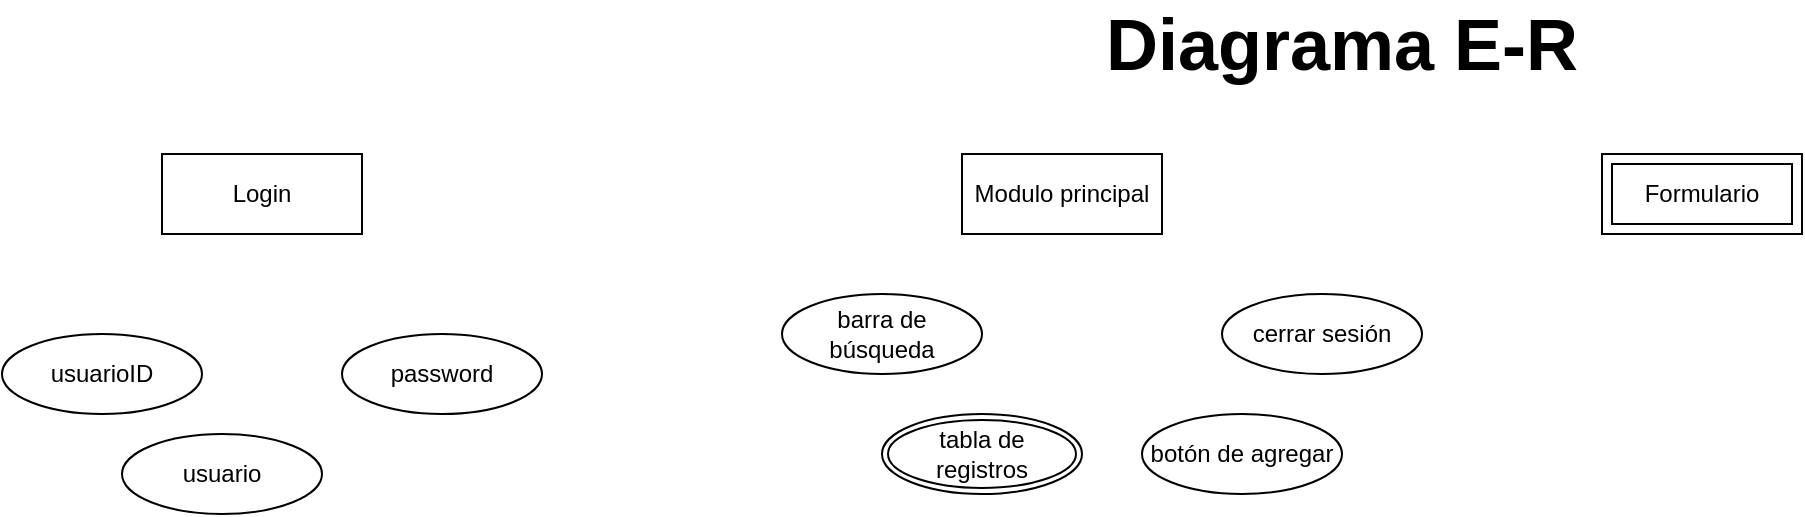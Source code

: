 <mxfile version="26.0.6" pages="3">
  <diagram name="Página-1" id="5ThhOrdRXqjYKLAJzV4n">
    <mxGraphModel dx="875" dy="513" grid="1" gridSize="10" guides="1" tooltips="1" connect="1" arrows="1" fold="1" page="1" pageScale="1" pageWidth="827" pageHeight="1169" background="none" math="0" shadow="0">
      <root>
        <mxCell id="0" />
        <mxCell id="1" parent="0" />
        <mxCell id="qsqK5V_Lun_oDQ4iL3AC-22" value="&lt;font style=&quot;font-size: 36px;&quot;&gt;&lt;b&gt;Diagrama E-R&lt;/b&gt;&lt;/font&gt;" style="text;html=1;align=center;verticalAlign=middle;whiteSpace=wrap;rounded=0;" vertex="1" parent="1">
          <mxGeometry x="620" y="90" width="260" height="30" as="geometry" />
        </mxCell>
        <mxCell id="5daOACEmpl3CZgbu8e9W-1" value="usuarioID" style="ellipse;whiteSpace=wrap;html=1;align=center;" vertex="1" parent="1">
          <mxGeometry x="80" y="250" width="100" height="40" as="geometry" />
        </mxCell>
        <mxCell id="5daOACEmpl3CZgbu8e9W-2" value="Login" style="whiteSpace=wrap;html=1;align=center;" vertex="1" parent="1">
          <mxGeometry x="160" y="160" width="100" height="40" as="geometry" />
        </mxCell>
        <mxCell id="5daOACEmpl3CZgbu8e9W-3" value="usuario" style="ellipse;whiteSpace=wrap;html=1;align=center;" vertex="1" parent="1">
          <mxGeometry x="140" y="300" width="100" height="40" as="geometry" />
        </mxCell>
        <mxCell id="5daOACEmpl3CZgbu8e9W-4" value="password" style="ellipse;whiteSpace=wrap;html=1;align=center;" vertex="1" parent="1">
          <mxGeometry x="250" y="250" width="100" height="40" as="geometry" />
        </mxCell>
        <mxCell id="5daOACEmpl3CZgbu8e9W-6" value="Modulo principal" style="whiteSpace=wrap;html=1;align=center;" vertex="1" parent="1">
          <mxGeometry x="560" y="160" width="100" height="40" as="geometry" />
        </mxCell>
        <mxCell id="5daOACEmpl3CZgbu8e9W-8" value="cerrar sesión" style="ellipse;whiteSpace=wrap;html=1;align=center;" vertex="1" parent="1">
          <mxGeometry x="690" y="230" width="100" height="40" as="geometry" />
        </mxCell>
        <mxCell id="5daOACEmpl3CZgbu8e9W-10" value="barra de búsqueda" style="ellipse;whiteSpace=wrap;html=1;align=center;" vertex="1" parent="1">
          <mxGeometry x="470" y="230" width="100" height="40" as="geometry" />
        </mxCell>
        <mxCell id="5daOACEmpl3CZgbu8e9W-11" value="botón de agregar" style="ellipse;whiteSpace=wrap;html=1;align=center;" vertex="1" parent="1">
          <mxGeometry x="650" y="290" width="100" height="40" as="geometry" />
        </mxCell>
        <mxCell id="5daOACEmpl3CZgbu8e9W-13" value="Formulario" style="shape=ext;margin=3;double=1;whiteSpace=wrap;html=1;align=center;" vertex="1" parent="1">
          <mxGeometry x="880" y="160" width="100" height="40" as="geometry" />
        </mxCell>
        <mxCell id="5daOACEmpl3CZgbu8e9W-14" value="tabla de registros" style="ellipse;shape=doubleEllipse;margin=3;whiteSpace=wrap;html=1;align=center;" vertex="1" parent="1">
          <mxGeometry x="520" y="290" width="100" height="40" as="geometry" />
        </mxCell>
      </root>
    </mxGraphModel>
  </diagram>
  <diagram id="0GYleN4v3BfKRqCHh06H" name="Página-2">
    <mxGraphModel dx="937" dy="550" grid="1" gridSize="10" guides="1" tooltips="1" connect="1" arrows="1" fold="1" page="1" pageScale="1" pageWidth="827" pageHeight="1169" math="0" shadow="0">
      <root>
        <mxCell id="0" />
        <mxCell id="1" parent="0" />
        <mxCell id="pWEZfmIe4ZQTMPJSylkp-1" value="&lt;font style=&quot;font-size: 32px;&quot;&gt;&lt;b&gt;Modelo UML&lt;/b&gt;&lt;/font&gt;" style="text;html=1;align=center;verticalAlign=middle;whiteSpace=wrap;rounded=0;" vertex="1" parent="1">
          <mxGeometry x="260" y="50" width="260" height="40" as="geometry" />
        </mxCell>
        <mxCell id="pWEZfmIe4ZQTMPJSylkp-2" value="Actor" style="shape=umlActor;verticalLabelPosition=bottom;verticalAlign=top;html=1;outlineConnect=0;" vertex="1" parent="1">
          <mxGeometry x="80" y="280" width="30" height="60" as="geometry" />
        </mxCell>
      </root>
    </mxGraphModel>
  </diagram>
  <diagram id="LAXCyVZ1Ko1vzhRiOoZM" name="Página-3">
    <mxGraphModel dx="452" dy="266" grid="1" gridSize="10" guides="1" tooltips="1" connect="1" arrows="1" fold="1" page="1" pageScale="1" pageWidth="827" pageHeight="1169" math="0" shadow="0">
      <root>
        <mxCell id="0" />
        <mxCell id="1" parent="0" />
        <mxCell id="Wwdv9FpaUocMF8_tlfk--1" value="&lt;font style=&quot;font-size: 33px;&quot;&gt;&lt;b&gt;CRUD de las tablas BDD&lt;/b&gt;&lt;/font&gt;&lt;div&gt;&lt;font style=&quot;font-size: 33px;&quot;&gt;&lt;b&gt;DIAGRAMA Entidad Relacion(E-R)&lt;/b&gt;&lt;/font&gt;&lt;/div&gt;" style="text;html=1;align=center;verticalAlign=middle;whiteSpace=wrap;rounded=0;" vertex="1" parent="1">
          <mxGeometry x="131" y="50" width="566" height="10" as="geometry" />
        </mxCell>
        <mxCell id="iKL4ipsDt-ZWCfh8Q3F6-1" value="&lt;font style=&quot;font-size: 16px;&quot;&gt;Sistema RH&lt;/font&gt;&lt;div&gt;&lt;br&gt;&lt;/div&gt;" style="text;align=center;fontStyle=1;verticalAlign=middle;spacingLeft=3;spacingRight=3;strokeColor=none;rotatable=0;points=[[0,0.5],[1,0.5]];portConstraint=eastwest;html=1;" vertex="1" parent="1">
          <mxGeometry x="380" y="120" width="80" height="26" as="geometry" />
        </mxCell>
        <mxCell id="ERATCwCLcQ5rSmDq0S_E-3" value="Login" style="shape=table;startSize=30;container=1;collapsible=1;childLayout=tableLayout;fixedRows=1;rowLines=0;fontStyle=1;align=center;resizeLast=1;html=1;" vertex="1" parent="1">
          <mxGeometry x="180" y="210" width="180" height="150" as="geometry" />
        </mxCell>
        <mxCell id="ERATCwCLcQ5rSmDq0S_E-4" value="" style="shape=tableRow;horizontal=0;startSize=0;swimlaneHead=0;swimlaneBody=0;fillColor=none;collapsible=0;dropTarget=0;points=[[0,0.5],[1,0.5]];portConstraint=eastwest;top=0;left=0;right=0;bottom=1;" vertex="1" parent="ERATCwCLcQ5rSmDq0S_E-3">
          <mxGeometry y="30" width="180" height="30" as="geometry" />
        </mxCell>
        <mxCell id="ERATCwCLcQ5rSmDq0S_E-5" value="PK" style="shape=partialRectangle;connectable=0;fillColor=none;top=0;left=0;bottom=0;right=0;fontStyle=1;overflow=hidden;whiteSpace=wrap;html=1;" vertex="1" parent="ERATCwCLcQ5rSmDq0S_E-4">
          <mxGeometry width="30" height="30" as="geometry">
            <mxRectangle width="30" height="30" as="alternateBounds" />
          </mxGeometry>
        </mxCell>
        <mxCell id="ERATCwCLcQ5rSmDq0S_E-6" value="UniqueID" style="shape=partialRectangle;connectable=0;fillColor=none;top=0;left=0;bottom=0;right=0;align=left;spacingLeft=6;fontStyle=5;overflow=hidden;whiteSpace=wrap;html=1;" vertex="1" parent="ERATCwCLcQ5rSmDq0S_E-4">
          <mxGeometry x="30" width="150" height="30" as="geometry">
            <mxRectangle width="150" height="30" as="alternateBounds" />
          </mxGeometry>
        </mxCell>
        <mxCell id="ERATCwCLcQ5rSmDq0S_E-7" value="" style="shape=tableRow;horizontal=0;startSize=0;swimlaneHead=0;swimlaneBody=0;fillColor=none;collapsible=0;dropTarget=0;points=[[0,0.5],[1,0.5]];portConstraint=eastwest;top=0;left=0;right=0;bottom=0;" vertex="1" parent="ERATCwCLcQ5rSmDq0S_E-3">
          <mxGeometry y="60" width="180" height="30" as="geometry" />
        </mxCell>
        <mxCell id="ERATCwCLcQ5rSmDq0S_E-8" value="" style="shape=partialRectangle;connectable=0;fillColor=none;top=0;left=0;bottom=0;right=0;editable=1;overflow=hidden;whiteSpace=wrap;html=1;" vertex="1" parent="ERATCwCLcQ5rSmDq0S_E-7">
          <mxGeometry width="30" height="30" as="geometry">
            <mxRectangle width="30" height="30" as="alternateBounds" />
          </mxGeometry>
        </mxCell>
        <mxCell id="ERATCwCLcQ5rSmDq0S_E-9" value="Row 1" style="shape=partialRectangle;connectable=0;fillColor=none;top=0;left=0;bottom=0;right=0;align=left;spacingLeft=6;overflow=hidden;whiteSpace=wrap;html=1;" vertex="1" parent="ERATCwCLcQ5rSmDq0S_E-7">
          <mxGeometry x="30" width="150" height="30" as="geometry">
            <mxRectangle width="150" height="30" as="alternateBounds" />
          </mxGeometry>
        </mxCell>
        <mxCell id="ERATCwCLcQ5rSmDq0S_E-10" value="" style="shape=tableRow;horizontal=0;startSize=0;swimlaneHead=0;swimlaneBody=0;fillColor=none;collapsible=0;dropTarget=0;points=[[0,0.5],[1,0.5]];portConstraint=eastwest;top=0;left=0;right=0;bottom=0;" vertex="1" parent="ERATCwCLcQ5rSmDq0S_E-3">
          <mxGeometry y="90" width="180" height="30" as="geometry" />
        </mxCell>
        <mxCell id="ERATCwCLcQ5rSmDq0S_E-11" value="" style="shape=partialRectangle;connectable=0;fillColor=none;top=0;left=0;bottom=0;right=0;editable=1;overflow=hidden;whiteSpace=wrap;html=1;" vertex="1" parent="ERATCwCLcQ5rSmDq0S_E-10">
          <mxGeometry width="30" height="30" as="geometry">
            <mxRectangle width="30" height="30" as="alternateBounds" />
          </mxGeometry>
        </mxCell>
        <mxCell id="ERATCwCLcQ5rSmDq0S_E-12" value="Row 2" style="shape=partialRectangle;connectable=0;fillColor=none;top=0;left=0;bottom=0;right=0;align=left;spacingLeft=6;overflow=hidden;whiteSpace=wrap;html=1;" vertex="1" parent="ERATCwCLcQ5rSmDq0S_E-10">
          <mxGeometry x="30" width="150" height="30" as="geometry">
            <mxRectangle width="150" height="30" as="alternateBounds" />
          </mxGeometry>
        </mxCell>
        <mxCell id="ERATCwCLcQ5rSmDq0S_E-13" value="" style="shape=tableRow;horizontal=0;startSize=0;swimlaneHead=0;swimlaneBody=0;fillColor=none;collapsible=0;dropTarget=0;points=[[0,0.5],[1,0.5]];portConstraint=eastwest;top=0;left=0;right=0;bottom=0;" vertex="1" parent="ERATCwCLcQ5rSmDq0S_E-3">
          <mxGeometry y="120" width="180" height="30" as="geometry" />
        </mxCell>
        <mxCell id="ERATCwCLcQ5rSmDq0S_E-14" value="" style="shape=partialRectangle;connectable=0;fillColor=none;top=0;left=0;bottom=0;right=0;editable=1;overflow=hidden;whiteSpace=wrap;html=1;" vertex="1" parent="ERATCwCLcQ5rSmDq0S_E-13">
          <mxGeometry width="30" height="30" as="geometry">
            <mxRectangle width="30" height="30" as="alternateBounds" />
          </mxGeometry>
        </mxCell>
        <mxCell id="ERATCwCLcQ5rSmDq0S_E-15" value="Row 3" style="shape=partialRectangle;connectable=0;fillColor=none;top=0;left=0;bottom=0;right=0;align=left;spacingLeft=6;overflow=hidden;whiteSpace=wrap;html=1;" vertex="1" parent="ERATCwCLcQ5rSmDq0S_E-13">
          <mxGeometry x="30" width="150" height="30" as="geometry">
            <mxRectangle width="150" height="30" as="alternateBounds" />
          </mxGeometry>
        </mxCell>
      </root>
    </mxGraphModel>
  </diagram>
</mxfile>
